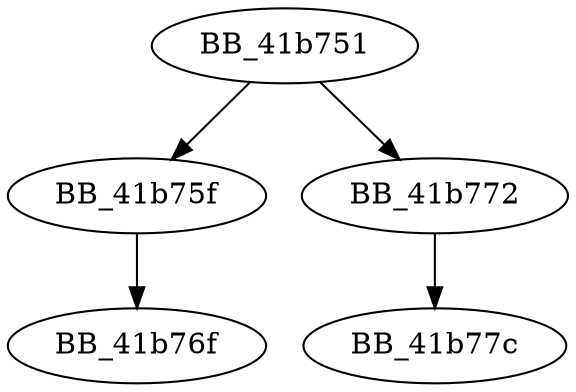 DiGraph __unlock_file2{
BB_41b751->BB_41b75f
BB_41b751->BB_41b772
BB_41b75f->BB_41b76f
BB_41b772->BB_41b77c
}
